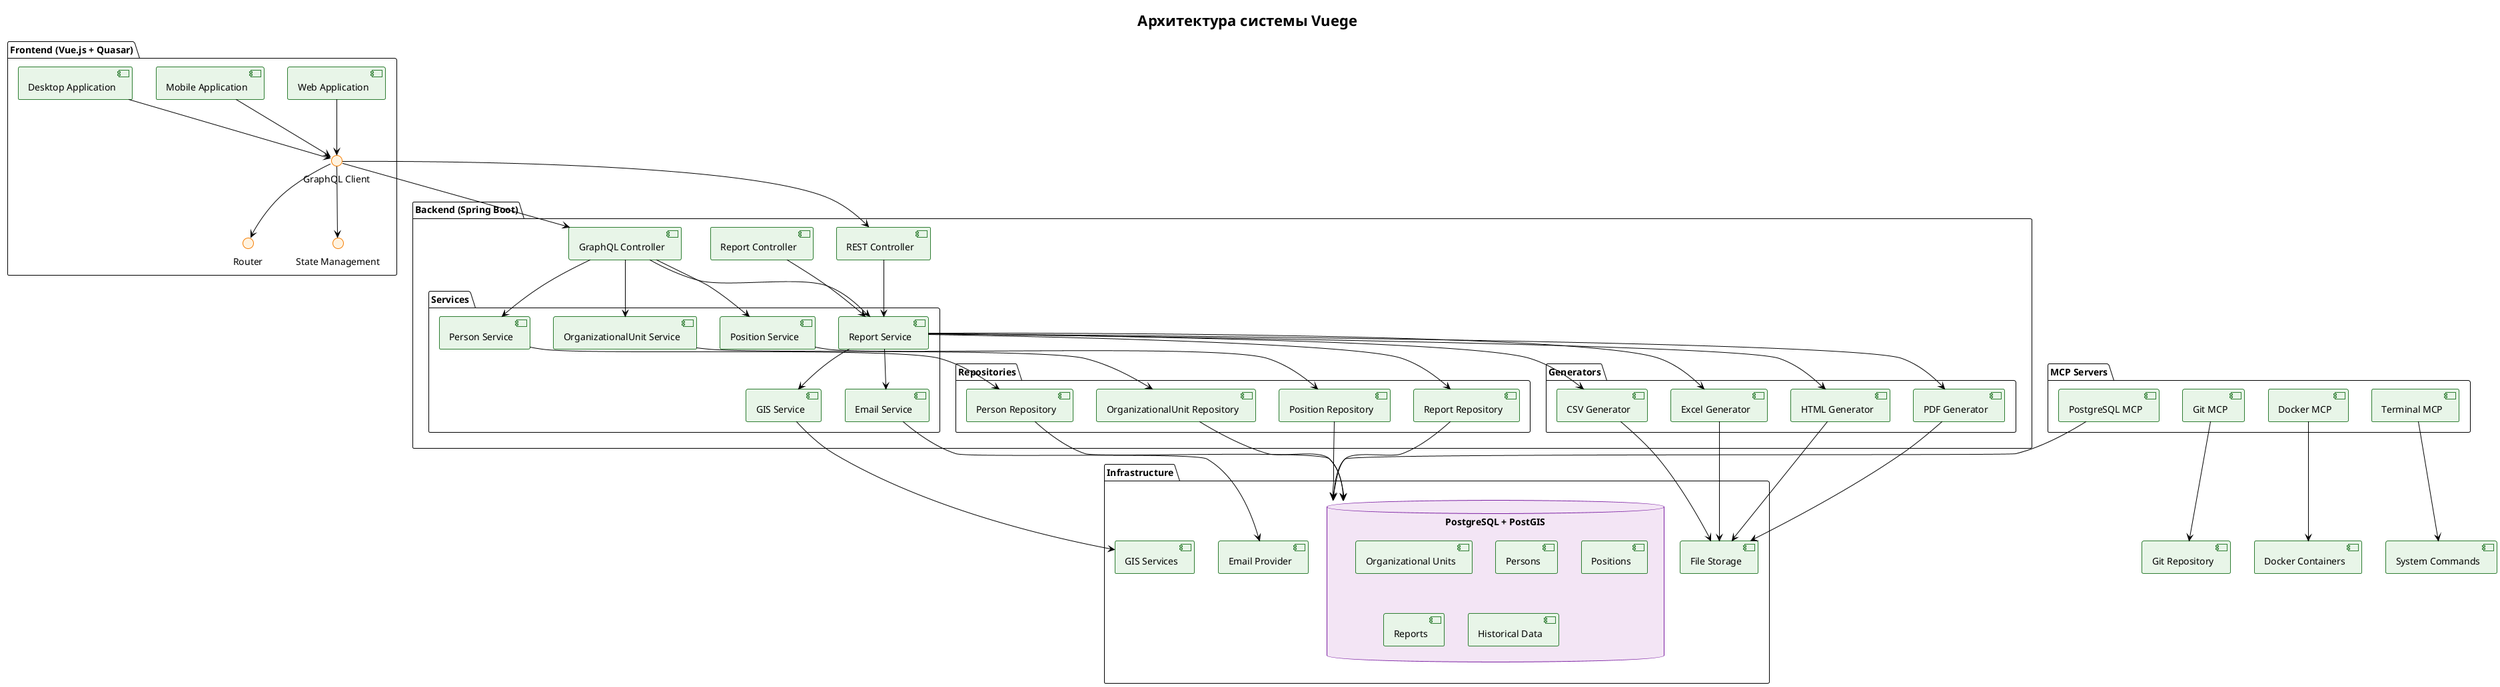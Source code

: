 @startuml system-architecture
!theme plain
skinparam backgroundColor #FFFFFF
skinparam component {
    BackgroundColor #E8F5E8
    BorderColor #2E7D32
    FontColor #000000
}
skinparam interface {
    BackgroundColor #FFF3E0
    BorderColor #F57C00
    FontColor #000000
}
skinparam database {
    BackgroundColor #F3E5F5
    BorderColor #7B1FA2
    FontColor #000000
}

title Архитектура системы Vuege

package "Frontend (Vue.js + Quasar)" {
    [Web Application] as WebApp
    [Mobile Application] as MobileApp
    [Desktop Application] as DesktopApp
    
    interface "GraphQL Client" as GraphQLClient
    interface "Router" as Router
    interface "State Management" as StateMgmt
}

package "Backend (Spring Boot)" {
    [GraphQL Controller] as GraphQLController
    [REST Controller] as RestController
    [Report Controller] as ReportController
    
    package "Services" {
        [OrganizationalUnit Service] as OrgService
        [Person Service] as PersonService
        [Position Service] as PositionService
        [Report Service] as ReportService
        [GIS Service] as GISService
        [Email Service] as EmailService
    }
    
    package "Repositories" {
        [OrganizationalUnit Repository] as OrgRepo
        [Person Repository] as PersonRepo
        [Position Repository] as PositionRepo
        [Report Repository] as ReportRepo
    }
    
    package "Generators" {
        [PDF Generator] as PDFGen
        [HTML Generator] as HTMLGen
        [Excel Generator] as ExcelGen
        [CSV Generator] as CSVGen
    }
}

package "Infrastructure" {
    database "PostgreSQL + PostGIS" as DB {
        [Organizational Units] as OrgTable
        [Persons] as PersonTable
        [Positions] as PositionTable
        [Reports] as ReportTable
        [Historical Data] as HistoryTable
    }
    
    [File Storage] as FileStorage
    [Email Provider] as EmailProvider
    [GIS Services] as GISProvider
}

package "MCP Servers" {
    [PostgreSQL MCP] as PostgresMCP
    [Git MCP] as GitMCP
    [Docker MCP] as DockerMCP
    [Terminal MCP] as TerminalMCP
}

' Связи Frontend
WebApp --> GraphQLClient
MobileApp --> GraphQLClient
DesktopApp --> GraphQLClient
GraphQLClient --> Router
GraphQLClient --> StateMgmt

' Связи Backend
GraphQLController --> OrgService
GraphQLController --> PersonService
GraphQLController --> PositionService
GraphQLController --> ReportService

RestController --> ReportService
ReportController --> ReportService

' Связи Services
OrgService --> OrgRepo
PersonService --> PersonRepo
PositionService --> PositionRepo
ReportService --> ReportRepo
ReportService --> PDFGen
ReportService --> HTMLGen
ReportService --> ExcelGen
ReportService --> CSVGen
ReportService --> EmailService
ReportService --> GISService

' Связи Repositories
OrgRepo --> DB
PersonRepo --> DB
PositionRepo --> DB
ReportRepo --> DB

' Связи Infrastructure
PDFGen --> FileStorage
HTMLGen --> FileStorage
ExcelGen --> FileStorage
CSVGen --> FileStorage
EmailService --> EmailProvider
GISService --> GISProvider

' Связи MCP
PostgresMCP --> DB
GitMCP --> [Git Repository]
DockerMCP --> [Docker Containers]
TerminalMCP --> [System Commands]

' Связи Frontend-Backend
GraphQLClient --> GraphQLController
GraphQLClient --> RestController

@enduml
